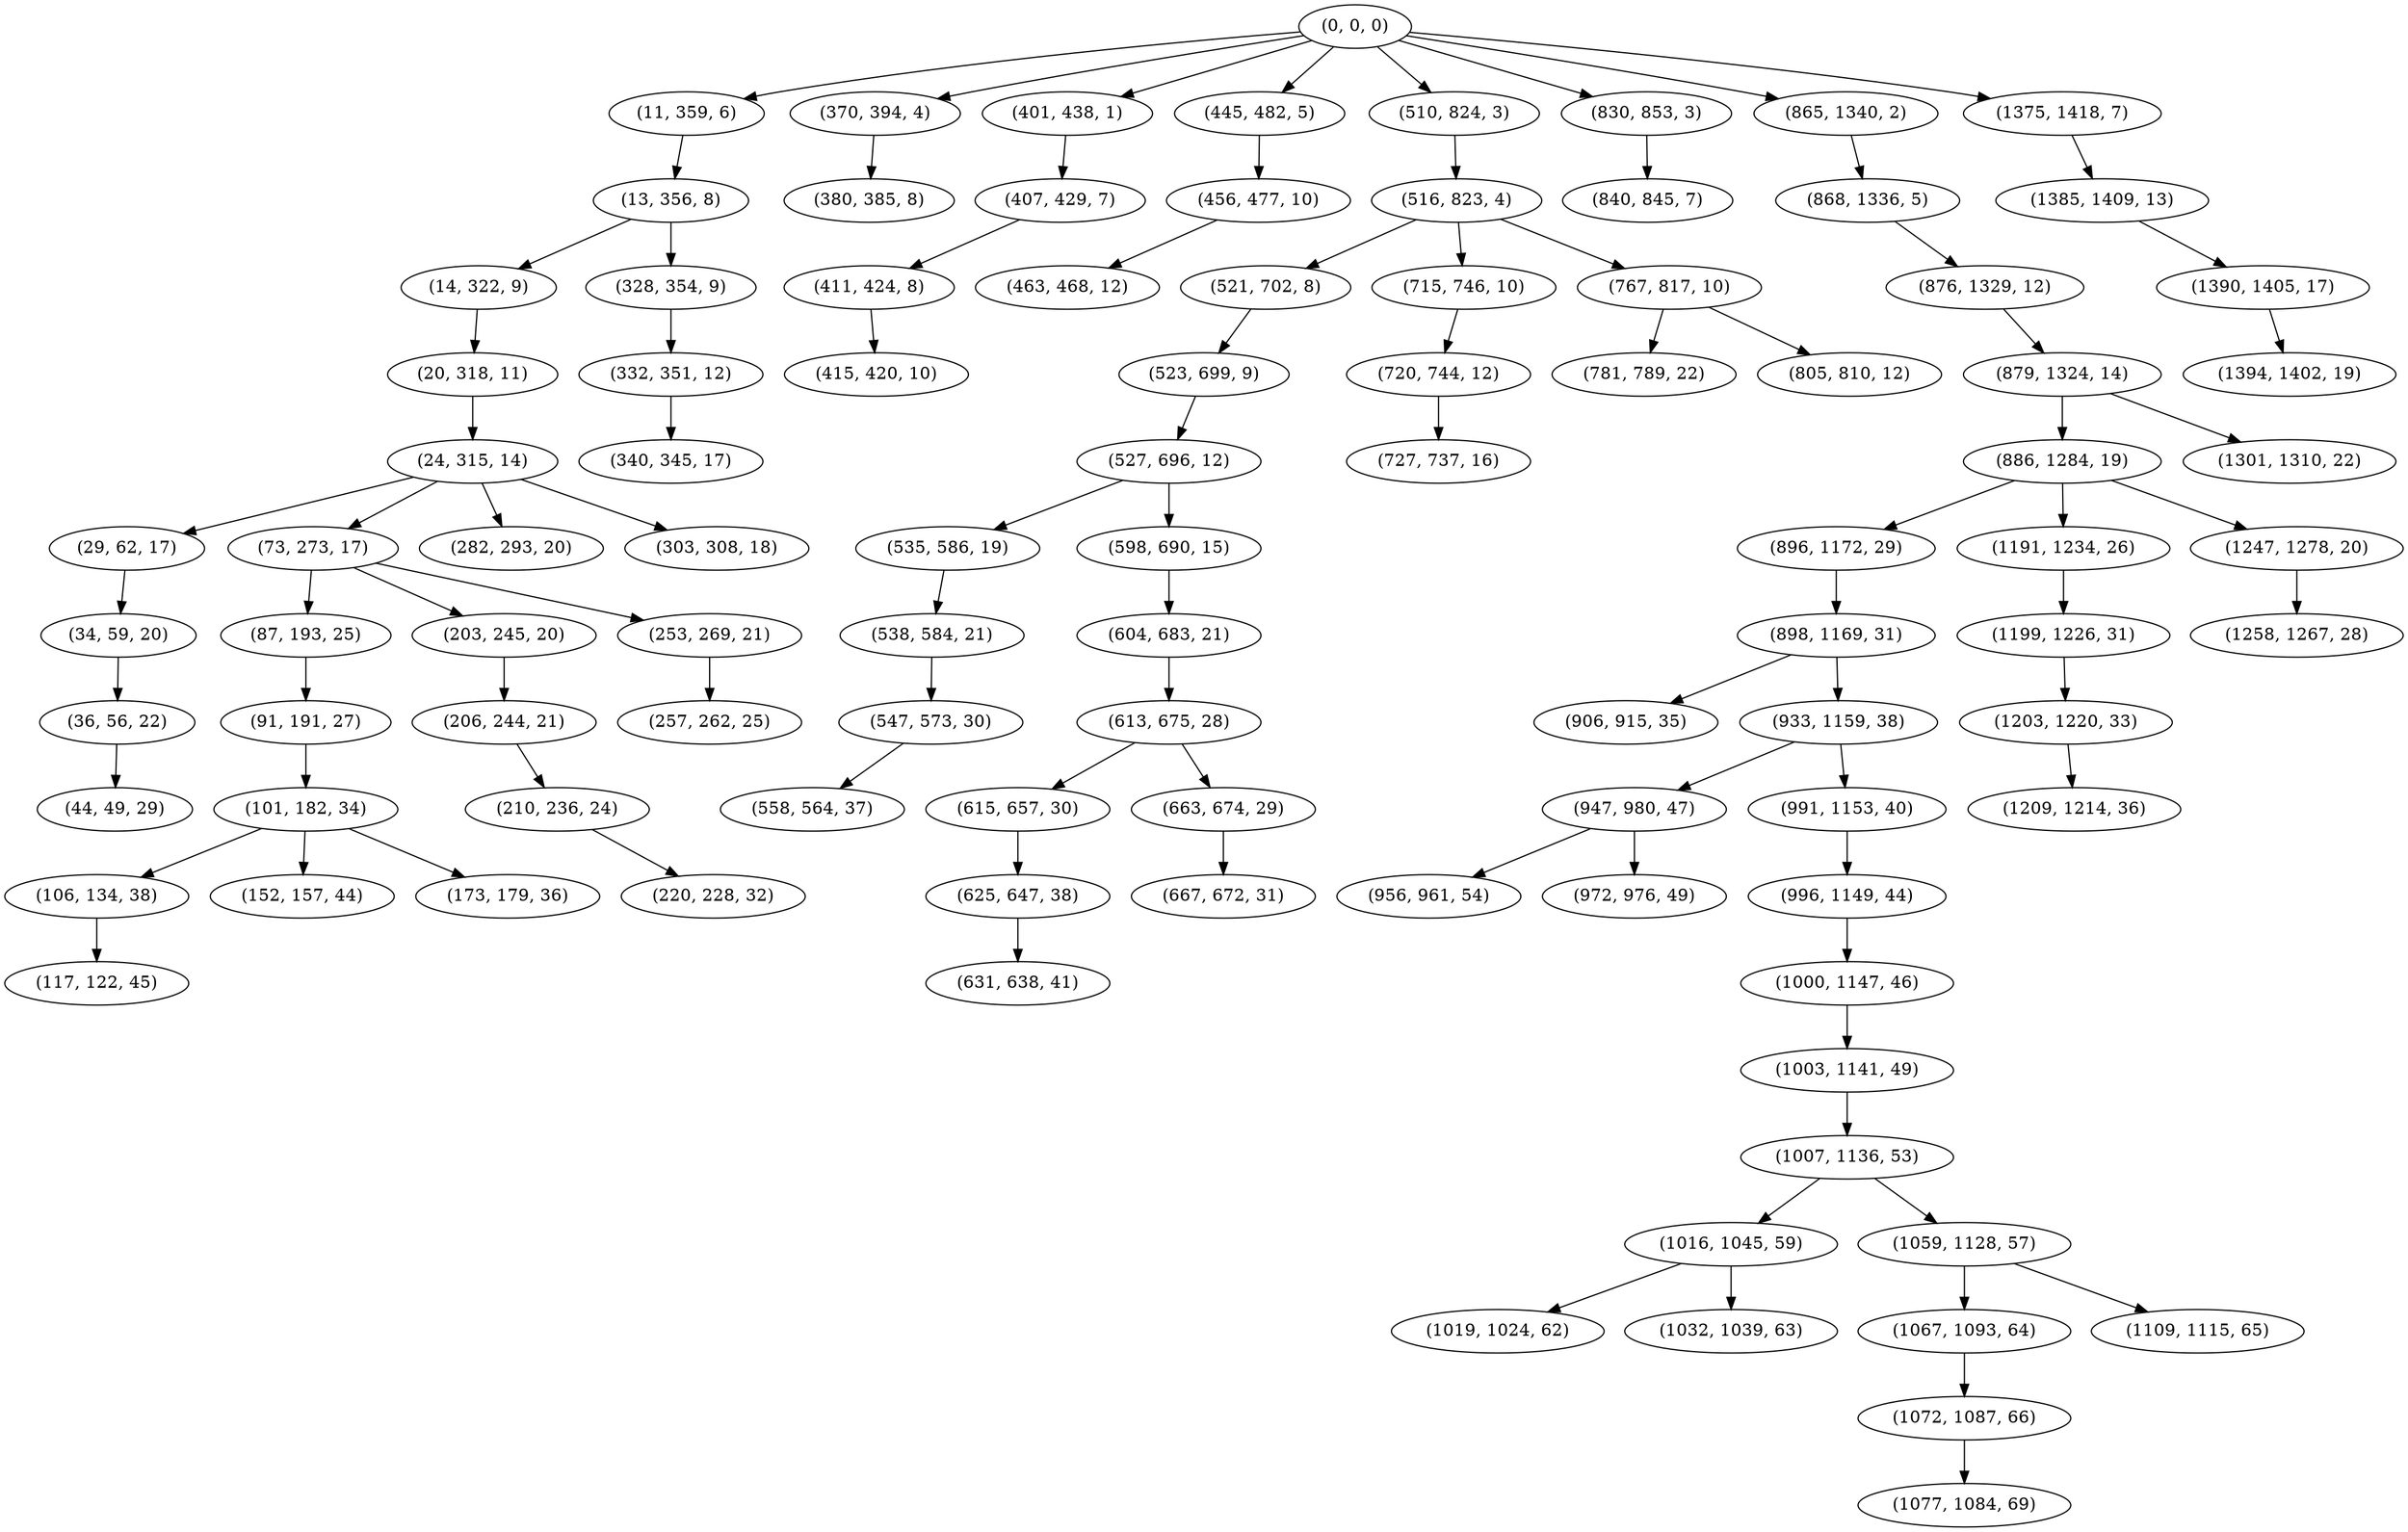 digraph tree {
    "(0, 0, 0)";
    "(11, 359, 6)";
    "(13, 356, 8)";
    "(14, 322, 9)";
    "(20, 318, 11)";
    "(24, 315, 14)";
    "(29, 62, 17)";
    "(34, 59, 20)";
    "(36, 56, 22)";
    "(44, 49, 29)";
    "(73, 273, 17)";
    "(87, 193, 25)";
    "(91, 191, 27)";
    "(101, 182, 34)";
    "(106, 134, 38)";
    "(117, 122, 45)";
    "(152, 157, 44)";
    "(173, 179, 36)";
    "(203, 245, 20)";
    "(206, 244, 21)";
    "(210, 236, 24)";
    "(220, 228, 32)";
    "(253, 269, 21)";
    "(257, 262, 25)";
    "(282, 293, 20)";
    "(303, 308, 18)";
    "(328, 354, 9)";
    "(332, 351, 12)";
    "(340, 345, 17)";
    "(370, 394, 4)";
    "(380, 385, 8)";
    "(401, 438, 1)";
    "(407, 429, 7)";
    "(411, 424, 8)";
    "(415, 420, 10)";
    "(445, 482, 5)";
    "(456, 477, 10)";
    "(463, 468, 12)";
    "(510, 824, 3)";
    "(516, 823, 4)";
    "(521, 702, 8)";
    "(523, 699, 9)";
    "(527, 696, 12)";
    "(535, 586, 19)";
    "(538, 584, 21)";
    "(547, 573, 30)";
    "(558, 564, 37)";
    "(598, 690, 15)";
    "(604, 683, 21)";
    "(613, 675, 28)";
    "(615, 657, 30)";
    "(625, 647, 38)";
    "(631, 638, 41)";
    "(663, 674, 29)";
    "(667, 672, 31)";
    "(715, 746, 10)";
    "(720, 744, 12)";
    "(727, 737, 16)";
    "(767, 817, 10)";
    "(781, 789, 22)";
    "(805, 810, 12)";
    "(830, 853, 3)";
    "(840, 845, 7)";
    "(865, 1340, 2)";
    "(868, 1336, 5)";
    "(876, 1329, 12)";
    "(879, 1324, 14)";
    "(886, 1284, 19)";
    "(896, 1172, 29)";
    "(898, 1169, 31)";
    "(906, 915, 35)";
    "(933, 1159, 38)";
    "(947, 980, 47)";
    "(956, 961, 54)";
    "(972, 976, 49)";
    "(991, 1153, 40)";
    "(996, 1149, 44)";
    "(1000, 1147, 46)";
    "(1003, 1141, 49)";
    "(1007, 1136, 53)";
    "(1016, 1045, 59)";
    "(1019, 1024, 62)";
    "(1032, 1039, 63)";
    "(1059, 1128, 57)";
    "(1067, 1093, 64)";
    "(1072, 1087, 66)";
    "(1077, 1084, 69)";
    "(1109, 1115, 65)";
    "(1191, 1234, 26)";
    "(1199, 1226, 31)";
    "(1203, 1220, 33)";
    "(1209, 1214, 36)";
    "(1247, 1278, 20)";
    "(1258, 1267, 28)";
    "(1301, 1310, 22)";
    "(1375, 1418, 7)";
    "(1385, 1409, 13)";
    "(1390, 1405, 17)";
    "(1394, 1402, 19)";
    "(0, 0, 0)" -> "(11, 359, 6)";
    "(0, 0, 0)" -> "(370, 394, 4)";
    "(0, 0, 0)" -> "(401, 438, 1)";
    "(0, 0, 0)" -> "(445, 482, 5)";
    "(0, 0, 0)" -> "(510, 824, 3)";
    "(0, 0, 0)" -> "(830, 853, 3)";
    "(0, 0, 0)" -> "(865, 1340, 2)";
    "(0, 0, 0)" -> "(1375, 1418, 7)";
    "(11, 359, 6)" -> "(13, 356, 8)";
    "(13, 356, 8)" -> "(14, 322, 9)";
    "(13, 356, 8)" -> "(328, 354, 9)";
    "(14, 322, 9)" -> "(20, 318, 11)";
    "(20, 318, 11)" -> "(24, 315, 14)";
    "(24, 315, 14)" -> "(29, 62, 17)";
    "(24, 315, 14)" -> "(73, 273, 17)";
    "(24, 315, 14)" -> "(282, 293, 20)";
    "(24, 315, 14)" -> "(303, 308, 18)";
    "(29, 62, 17)" -> "(34, 59, 20)";
    "(34, 59, 20)" -> "(36, 56, 22)";
    "(36, 56, 22)" -> "(44, 49, 29)";
    "(73, 273, 17)" -> "(87, 193, 25)";
    "(73, 273, 17)" -> "(203, 245, 20)";
    "(73, 273, 17)" -> "(253, 269, 21)";
    "(87, 193, 25)" -> "(91, 191, 27)";
    "(91, 191, 27)" -> "(101, 182, 34)";
    "(101, 182, 34)" -> "(106, 134, 38)";
    "(101, 182, 34)" -> "(152, 157, 44)";
    "(101, 182, 34)" -> "(173, 179, 36)";
    "(106, 134, 38)" -> "(117, 122, 45)";
    "(203, 245, 20)" -> "(206, 244, 21)";
    "(206, 244, 21)" -> "(210, 236, 24)";
    "(210, 236, 24)" -> "(220, 228, 32)";
    "(253, 269, 21)" -> "(257, 262, 25)";
    "(328, 354, 9)" -> "(332, 351, 12)";
    "(332, 351, 12)" -> "(340, 345, 17)";
    "(370, 394, 4)" -> "(380, 385, 8)";
    "(401, 438, 1)" -> "(407, 429, 7)";
    "(407, 429, 7)" -> "(411, 424, 8)";
    "(411, 424, 8)" -> "(415, 420, 10)";
    "(445, 482, 5)" -> "(456, 477, 10)";
    "(456, 477, 10)" -> "(463, 468, 12)";
    "(510, 824, 3)" -> "(516, 823, 4)";
    "(516, 823, 4)" -> "(521, 702, 8)";
    "(516, 823, 4)" -> "(715, 746, 10)";
    "(516, 823, 4)" -> "(767, 817, 10)";
    "(521, 702, 8)" -> "(523, 699, 9)";
    "(523, 699, 9)" -> "(527, 696, 12)";
    "(527, 696, 12)" -> "(535, 586, 19)";
    "(527, 696, 12)" -> "(598, 690, 15)";
    "(535, 586, 19)" -> "(538, 584, 21)";
    "(538, 584, 21)" -> "(547, 573, 30)";
    "(547, 573, 30)" -> "(558, 564, 37)";
    "(598, 690, 15)" -> "(604, 683, 21)";
    "(604, 683, 21)" -> "(613, 675, 28)";
    "(613, 675, 28)" -> "(615, 657, 30)";
    "(613, 675, 28)" -> "(663, 674, 29)";
    "(615, 657, 30)" -> "(625, 647, 38)";
    "(625, 647, 38)" -> "(631, 638, 41)";
    "(663, 674, 29)" -> "(667, 672, 31)";
    "(715, 746, 10)" -> "(720, 744, 12)";
    "(720, 744, 12)" -> "(727, 737, 16)";
    "(767, 817, 10)" -> "(781, 789, 22)";
    "(767, 817, 10)" -> "(805, 810, 12)";
    "(830, 853, 3)" -> "(840, 845, 7)";
    "(865, 1340, 2)" -> "(868, 1336, 5)";
    "(868, 1336, 5)" -> "(876, 1329, 12)";
    "(876, 1329, 12)" -> "(879, 1324, 14)";
    "(879, 1324, 14)" -> "(886, 1284, 19)";
    "(879, 1324, 14)" -> "(1301, 1310, 22)";
    "(886, 1284, 19)" -> "(896, 1172, 29)";
    "(886, 1284, 19)" -> "(1191, 1234, 26)";
    "(886, 1284, 19)" -> "(1247, 1278, 20)";
    "(896, 1172, 29)" -> "(898, 1169, 31)";
    "(898, 1169, 31)" -> "(906, 915, 35)";
    "(898, 1169, 31)" -> "(933, 1159, 38)";
    "(933, 1159, 38)" -> "(947, 980, 47)";
    "(933, 1159, 38)" -> "(991, 1153, 40)";
    "(947, 980, 47)" -> "(956, 961, 54)";
    "(947, 980, 47)" -> "(972, 976, 49)";
    "(991, 1153, 40)" -> "(996, 1149, 44)";
    "(996, 1149, 44)" -> "(1000, 1147, 46)";
    "(1000, 1147, 46)" -> "(1003, 1141, 49)";
    "(1003, 1141, 49)" -> "(1007, 1136, 53)";
    "(1007, 1136, 53)" -> "(1016, 1045, 59)";
    "(1007, 1136, 53)" -> "(1059, 1128, 57)";
    "(1016, 1045, 59)" -> "(1019, 1024, 62)";
    "(1016, 1045, 59)" -> "(1032, 1039, 63)";
    "(1059, 1128, 57)" -> "(1067, 1093, 64)";
    "(1059, 1128, 57)" -> "(1109, 1115, 65)";
    "(1067, 1093, 64)" -> "(1072, 1087, 66)";
    "(1072, 1087, 66)" -> "(1077, 1084, 69)";
    "(1191, 1234, 26)" -> "(1199, 1226, 31)";
    "(1199, 1226, 31)" -> "(1203, 1220, 33)";
    "(1203, 1220, 33)" -> "(1209, 1214, 36)";
    "(1247, 1278, 20)" -> "(1258, 1267, 28)";
    "(1375, 1418, 7)" -> "(1385, 1409, 13)";
    "(1385, 1409, 13)" -> "(1390, 1405, 17)";
    "(1390, 1405, 17)" -> "(1394, 1402, 19)";
}
